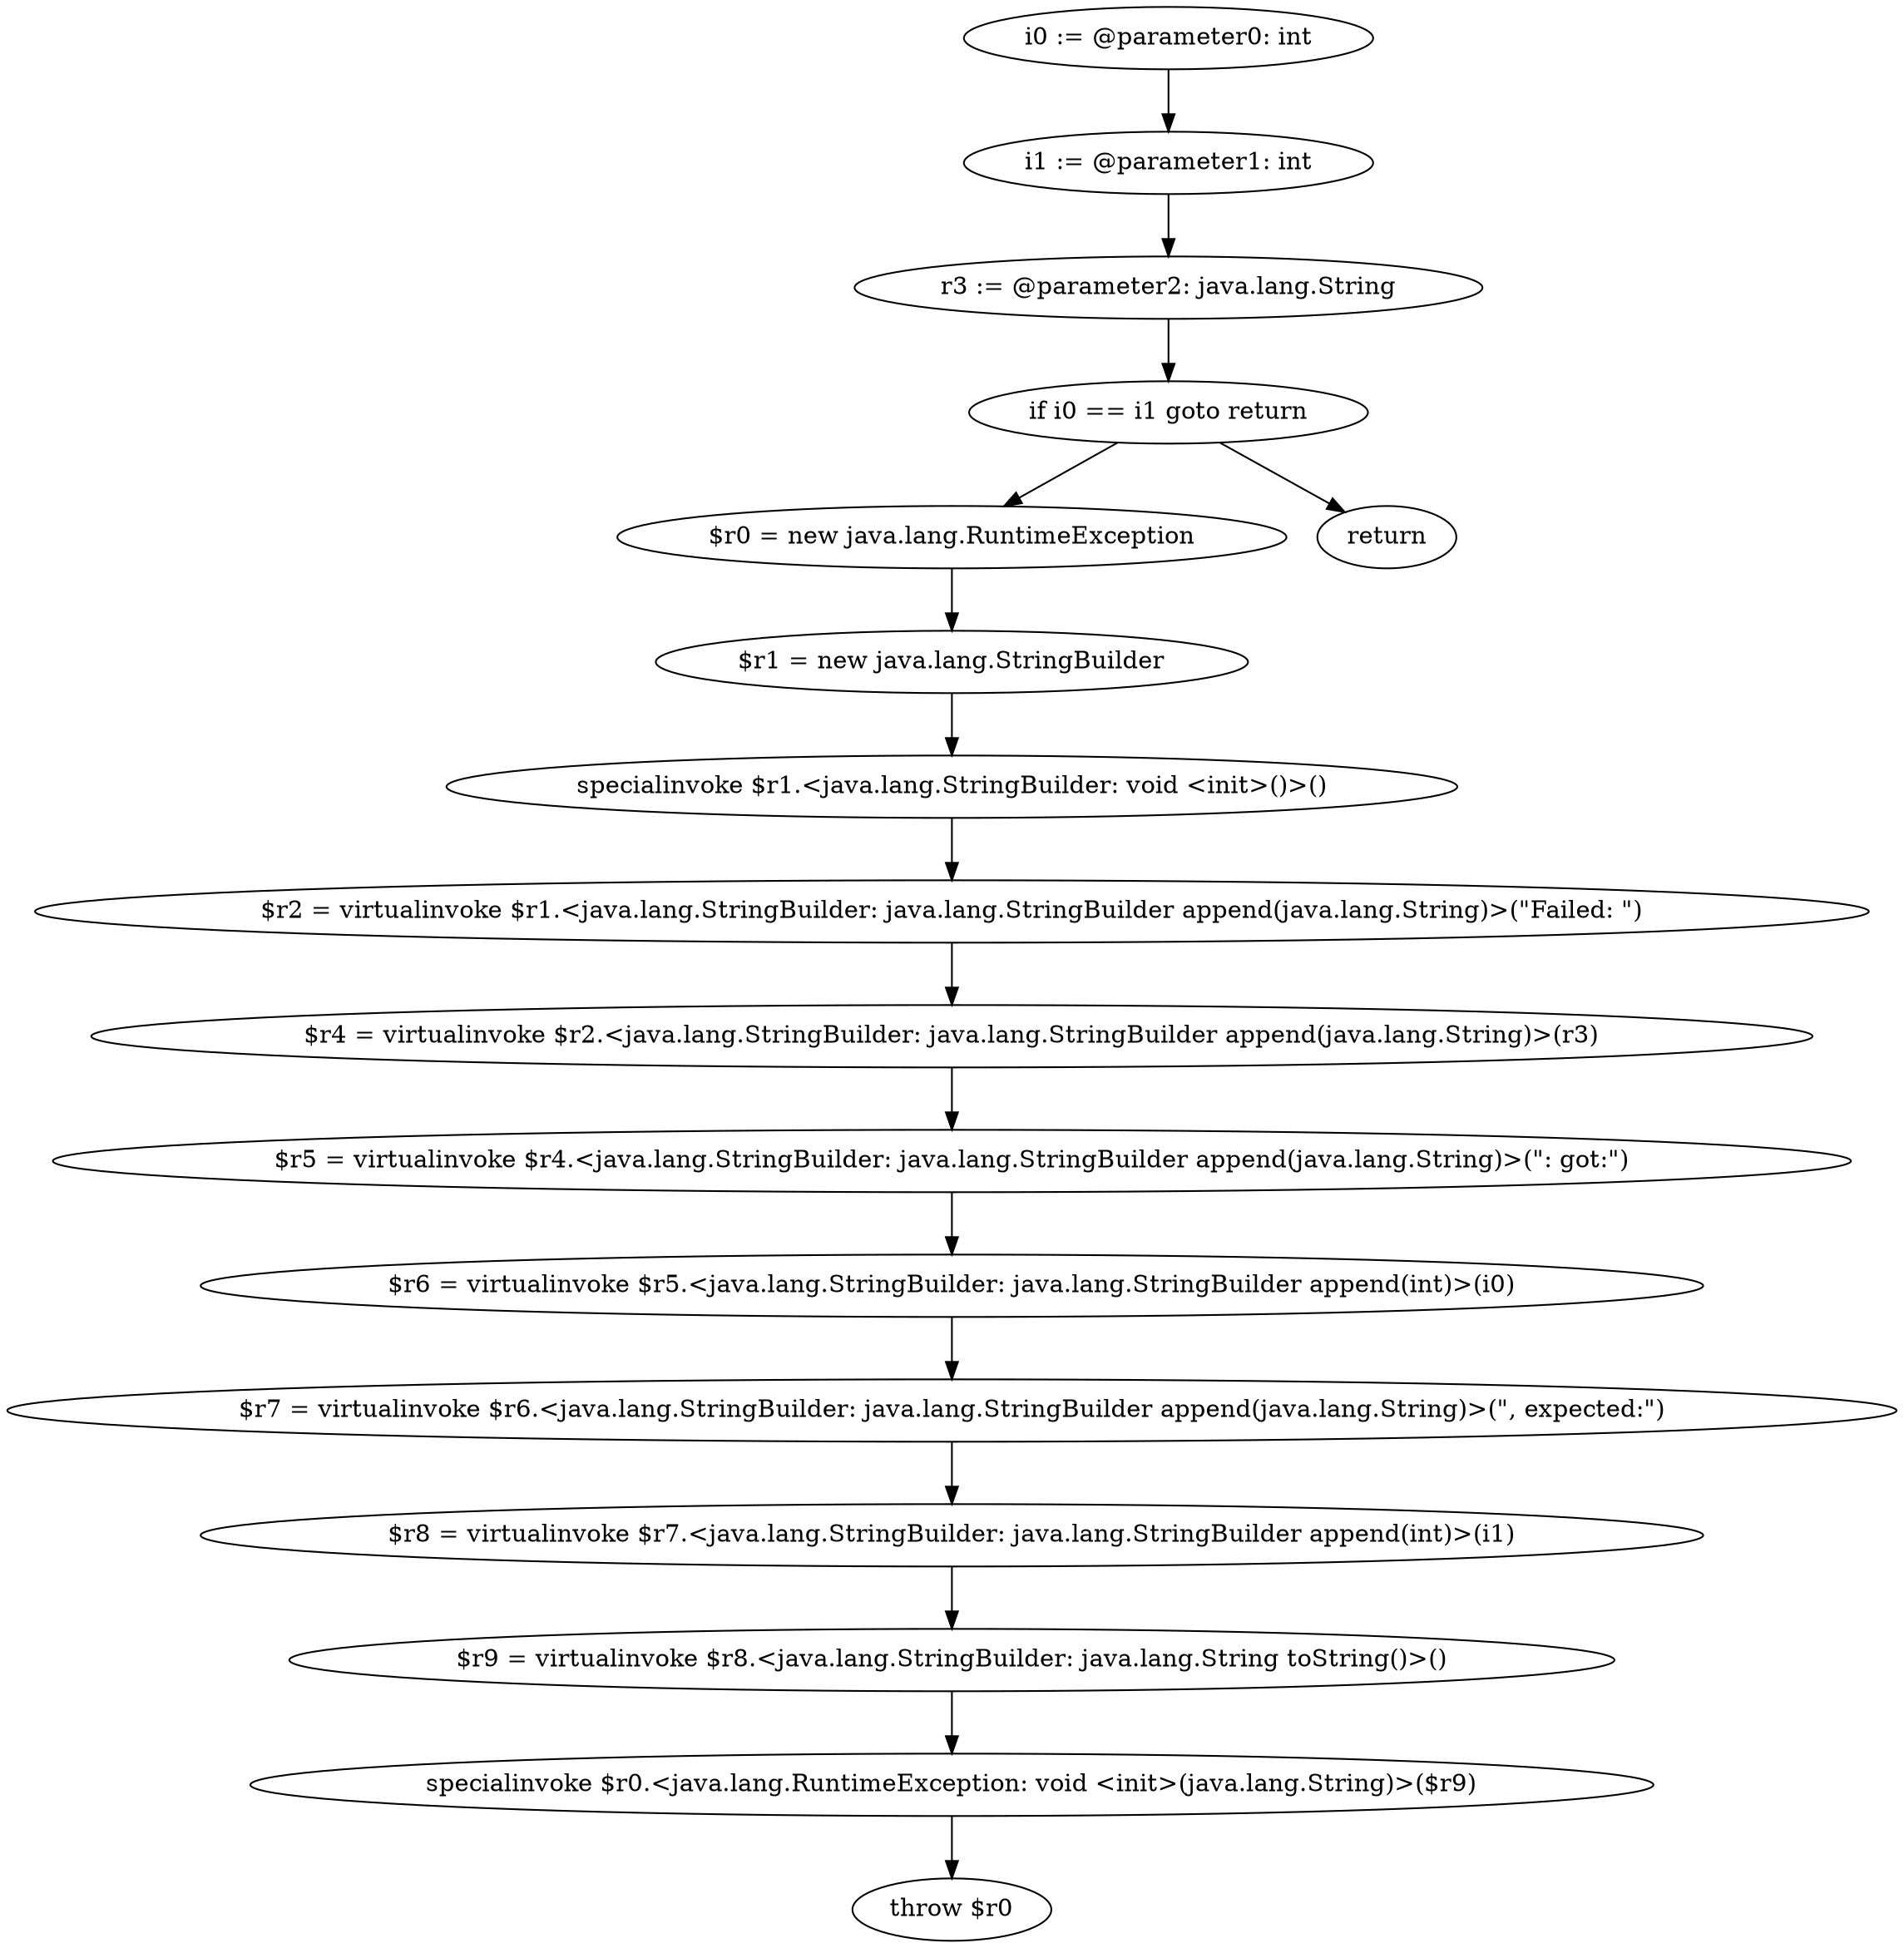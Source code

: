 digraph "unitGraph" {
    "i0 := @parameter0: int"
    "i1 := @parameter1: int"
    "r3 := @parameter2: java.lang.String"
    "if i0 == i1 goto return"
    "$r0 = new java.lang.RuntimeException"
    "$r1 = new java.lang.StringBuilder"
    "specialinvoke $r1.<java.lang.StringBuilder: void <init>()>()"
    "$r2 = virtualinvoke $r1.<java.lang.StringBuilder: java.lang.StringBuilder append(java.lang.String)>(\"Failed: \")"
    "$r4 = virtualinvoke $r2.<java.lang.StringBuilder: java.lang.StringBuilder append(java.lang.String)>(r3)"
    "$r5 = virtualinvoke $r4.<java.lang.StringBuilder: java.lang.StringBuilder append(java.lang.String)>(\": got:\")"
    "$r6 = virtualinvoke $r5.<java.lang.StringBuilder: java.lang.StringBuilder append(int)>(i0)"
    "$r7 = virtualinvoke $r6.<java.lang.StringBuilder: java.lang.StringBuilder append(java.lang.String)>(\", expected:\")"
    "$r8 = virtualinvoke $r7.<java.lang.StringBuilder: java.lang.StringBuilder append(int)>(i1)"
    "$r9 = virtualinvoke $r8.<java.lang.StringBuilder: java.lang.String toString()>()"
    "specialinvoke $r0.<java.lang.RuntimeException: void <init>(java.lang.String)>($r9)"
    "throw $r0"
    "return"
    "i0 := @parameter0: int"->"i1 := @parameter1: int";
    "i1 := @parameter1: int"->"r3 := @parameter2: java.lang.String";
    "r3 := @parameter2: java.lang.String"->"if i0 == i1 goto return";
    "if i0 == i1 goto return"->"$r0 = new java.lang.RuntimeException";
    "if i0 == i1 goto return"->"return";
    "$r0 = new java.lang.RuntimeException"->"$r1 = new java.lang.StringBuilder";
    "$r1 = new java.lang.StringBuilder"->"specialinvoke $r1.<java.lang.StringBuilder: void <init>()>()";
    "specialinvoke $r1.<java.lang.StringBuilder: void <init>()>()"->"$r2 = virtualinvoke $r1.<java.lang.StringBuilder: java.lang.StringBuilder append(java.lang.String)>(\"Failed: \")";
    "$r2 = virtualinvoke $r1.<java.lang.StringBuilder: java.lang.StringBuilder append(java.lang.String)>(\"Failed: \")"->"$r4 = virtualinvoke $r2.<java.lang.StringBuilder: java.lang.StringBuilder append(java.lang.String)>(r3)";
    "$r4 = virtualinvoke $r2.<java.lang.StringBuilder: java.lang.StringBuilder append(java.lang.String)>(r3)"->"$r5 = virtualinvoke $r4.<java.lang.StringBuilder: java.lang.StringBuilder append(java.lang.String)>(\": got:\")";
    "$r5 = virtualinvoke $r4.<java.lang.StringBuilder: java.lang.StringBuilder append(java.lang.String)>(\": got:\")"->"$r6 = virtualinvoke $r5.<java.lang.StringBuilder: java.lang.StringBuilder append(int)>(i0)";
    "$r6 = virtualinvoke $r5.<java.lang.StringBuilder: java.lang.StringBuilder append(int)>(i0)"->"$r7 = virtualinvoke $r6.<java.lang.StringBuilder: java.lang.StringBuilder append(java.lang.String)>(\", expected:\")";
    "$r7 = virtualinvoke $r6.<java.lang.StringBuilder: java.lang.StringBuilder append(java.lang.String)>(\", expected:\")"->"$r8 = virtualinvoke $r7.<java.lang.StringBuilder: java.lang.StringBuilder append(int)>(i1)";
    "$r8 = virtualinvoke $r7.<java.lang.StringBuilder: java.lang.StringBuilder append(int)>(i1)"->"$r9 = virtualinvoke $r8.<java.lang.StringBuilder: java.lang.String toString()>()";
    "$r9 = virtualinvoke $r8.<java.lang.StringBuilder: java.lang.String toString()>()"->"specialinvoke $r0.<java.lang.RuntimeException: void <init>(java.lang.String)>($r9)";
    "specialinvoke $r0.<java.lang.RuntimeException: void <init>(java.lang.String)>($r9)"->"throw $r0";
}
